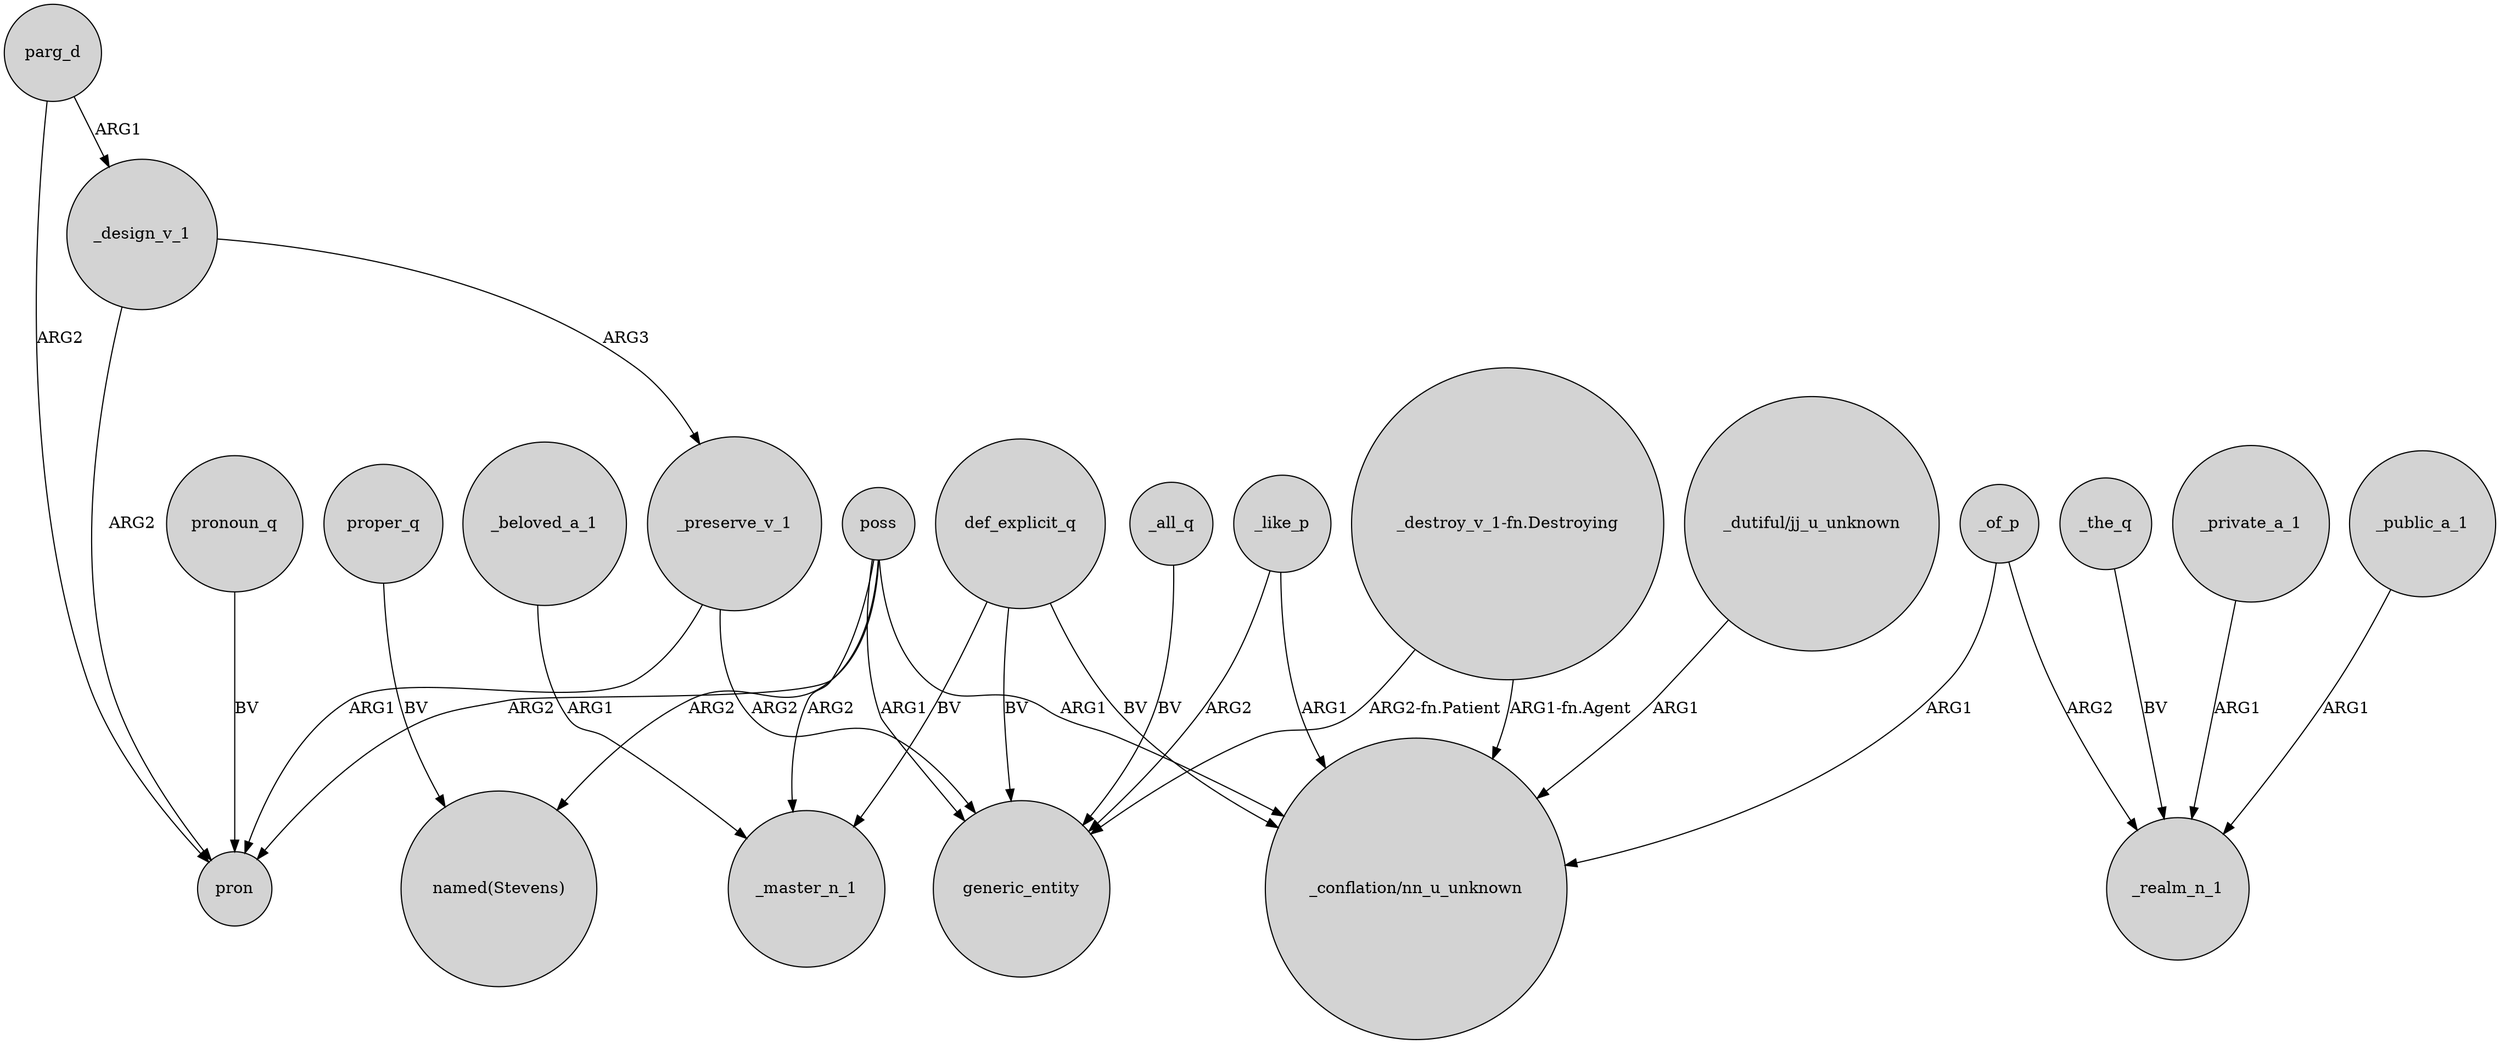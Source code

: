 digraph {
	node [shape=circle style=filled]
	_of_p -> "_conflation/nn_u_unknown" [label=ARG1]
	poss -> _master_n_1 [label=ARG2]
	poss -> generic_entity [label=ARG1]
	poss -> pron [label=ARG2]
	_public_a_1 -> _realm_n_1 [label=ARG1]
	poss -> "_conflation/nn_u_unknown" [label=ARG1]
	def_explicit_q -> generic_entity [label=BV]
	_of_p -> _realm_n_1 [label=ARG2]
	_preserve_v_1 -> pron [label=ARG1]
	proper_q -> "named(Stevens)" [label=BV]
	parg_d -> pron [label=ARG2]
	"_dutiful/jj_u_unknown" -> "_conflation/nn_u_unknown" [label=ARG1]
	_all_q -> generic_entity [label=BV]
	pronoun_q -> pron [label=BV]
	_the_q -> _realm_n_1 [label=BV]
	_private_a_1 -> _realm_n_1 [label=ARG1]
	_preserve_v_1 -> generic_entity [label=ARG2]
	_design_v_1 -> pron [label=ARG2]
	"_destroy_v_1-fn.Destroying" -> generic_entity [label="ARG2-fn.Patient"]
	_design_v_1 -> _preserve_v_1 [label=ARG3]
	def_explicit_q -> "_conflation/nn_u_unknown" [label=BV]
	poss -> "named(Stevens)" [label=ARG2]
	_like_p -> "_conflation/nn_u_unknown" [label=ARG1]
	parg_d -> _design_v_1 [label=ARG1]
	"_destroy_v_1-fn.Destroying" -> "_conflation/nn_u_unknown" [label="ARG1-fn.Agent"]
	_like_p -> generic_entity [label=ARG2]
	def_explicit_q -> _master_n_1 [label=BV]
	_beloved_a_1 -> _master_n_1 [label=ARG1]
}
